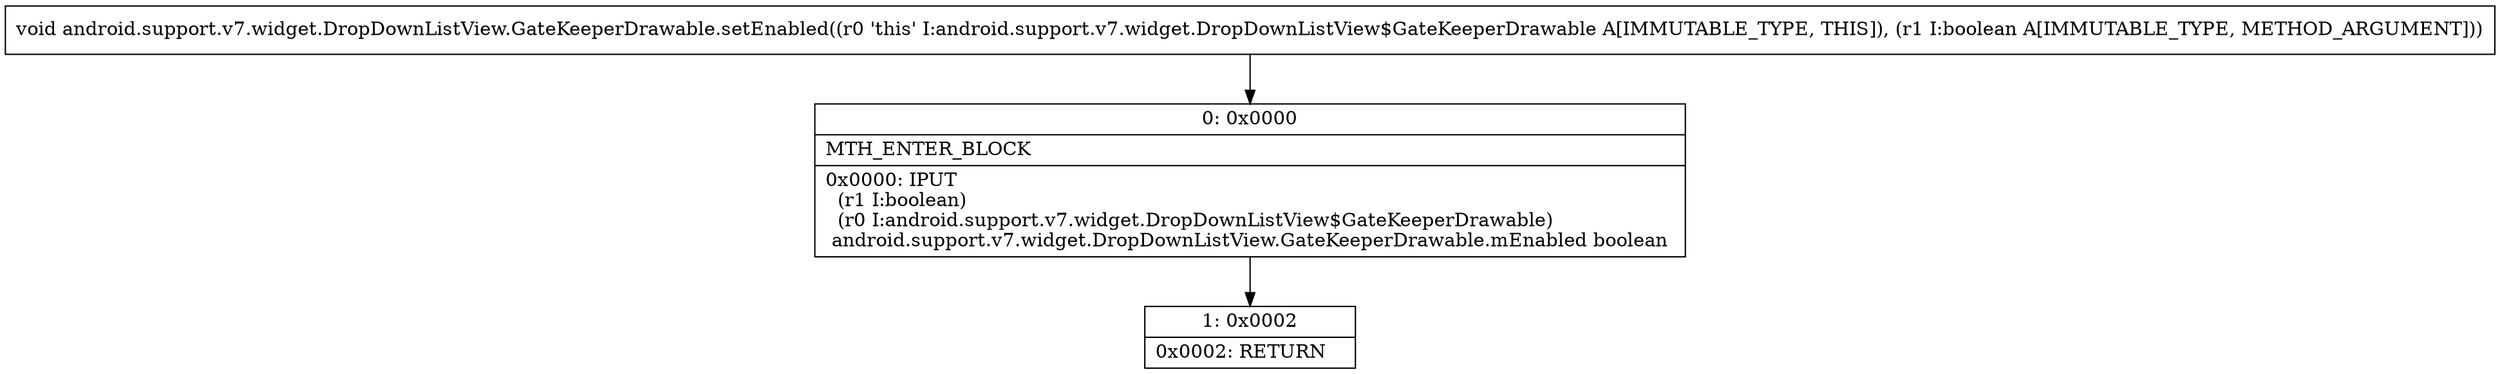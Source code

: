 digraph "CFG forandroid.support.v7.widget.DropDownListView.GateKeeperDrawable.setEnabled(Z)V" {
Node_0 [shape=record,label="{0\:\ 0x0000|MTH_ENTER_BLOCK\l|0x0000: IPUT  \l  (r1 I:boolean)\l  (r0 I:android.support.v7.widget.DropDownListView$GateKeeperDrawable)\l android.support.v7.widget.DropDownListView.GateKeeperDrawable.mEnabled boolean \l}"];
Node_1 [shape=record,label="{1\:\ 0x0002|0x0002: RETURN   \l}"];
MethodNode[shape=record,label="{void android.support.v7.widget.DropDownListView.GateKeeperDrawable.setEnabled((r0 'this' I:android.support.v7.widget.DropDownListView$GateKeeperDrawable A[IMMUTABLE_TYPE, THIS]), (r1 I:boolean A[IMMUTABLE_TYPE, METHOD_ARGUMENT])) }"];
MethodNode -> Node_0;
Node_0 -> Node_1;
}

